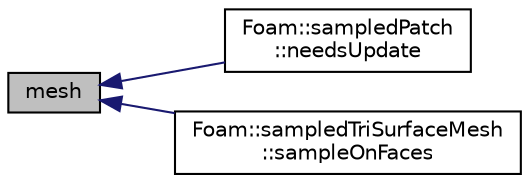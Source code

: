 digraph "mesh"
{
  bgcolor="transparent";
  edge [fontname="Helvetica",fontsize="10",labelfontname="Helvetica",labelfontsize="10"];
  node [fontname="Helvetica",fontsize="10",shape=record];
  rankdir="LR";
  Node1 [label="mesh",height=0.2,width=0.4,color="black", fillcolor="grey75", style="filled" fontcolor="black"];
  Node1 -> Node2 [dir="back",color="midnightblue",fontsize="10",style="solid",fontname="Helvetica"];
  Node2 [label="Foam::sampledPatch\l::needsUpdate",height=0.2,width=0.4,color="black",URL="$classFoam_1_1sampledPatch.html#aa8e65b62831b56e76cf5fba5cad934db",tooltip="Does the surface need an update? "];
  Node1 -> Node3 [dir="back",color="midnightblue",fontsize="10",style="solid",fontname="Helvetica"];
  Node3 [label="Foam::sampledTriSurfaceMesh\l::sampleOnFaces",height=0.2,width=0.4,color="black",URL="$classFoam_1_1sampledTriSurfaceMesh.html#ac49ccca9166b33e7ef09dcd18dfd43fc"];
}
